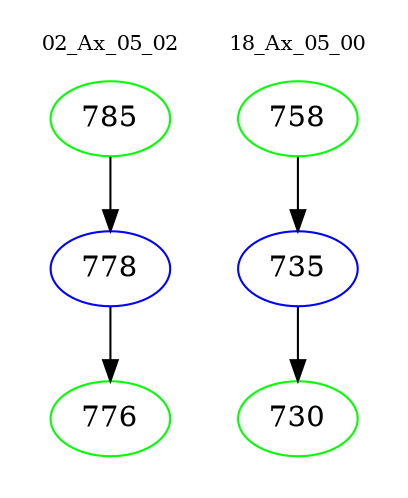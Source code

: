 digraph{
subgraph cluster_0 {
color = white
label = "02_Ax_05_02";
fontsize=10;
T0_785 [label="785", color="green"]
T0_785 -> T0_778 [color="black"]
T0_778 [label="778", color="blue"]
T0_778 -> T0_776 [color="black"]
T0_776 [label="776", color="green"]
}
subgraph cluster_1 {
color = white
label = "18_Ax_05_00";
fontsize=10;
T1_758 [label="758", color="green"]
T1_758 -> T1_735 [color="black"]
T1_735 [label="735", color="blue"]
T1_735 -> T1_730 [color="black"]
T1_730 [label="730", color="green"]
}
}
